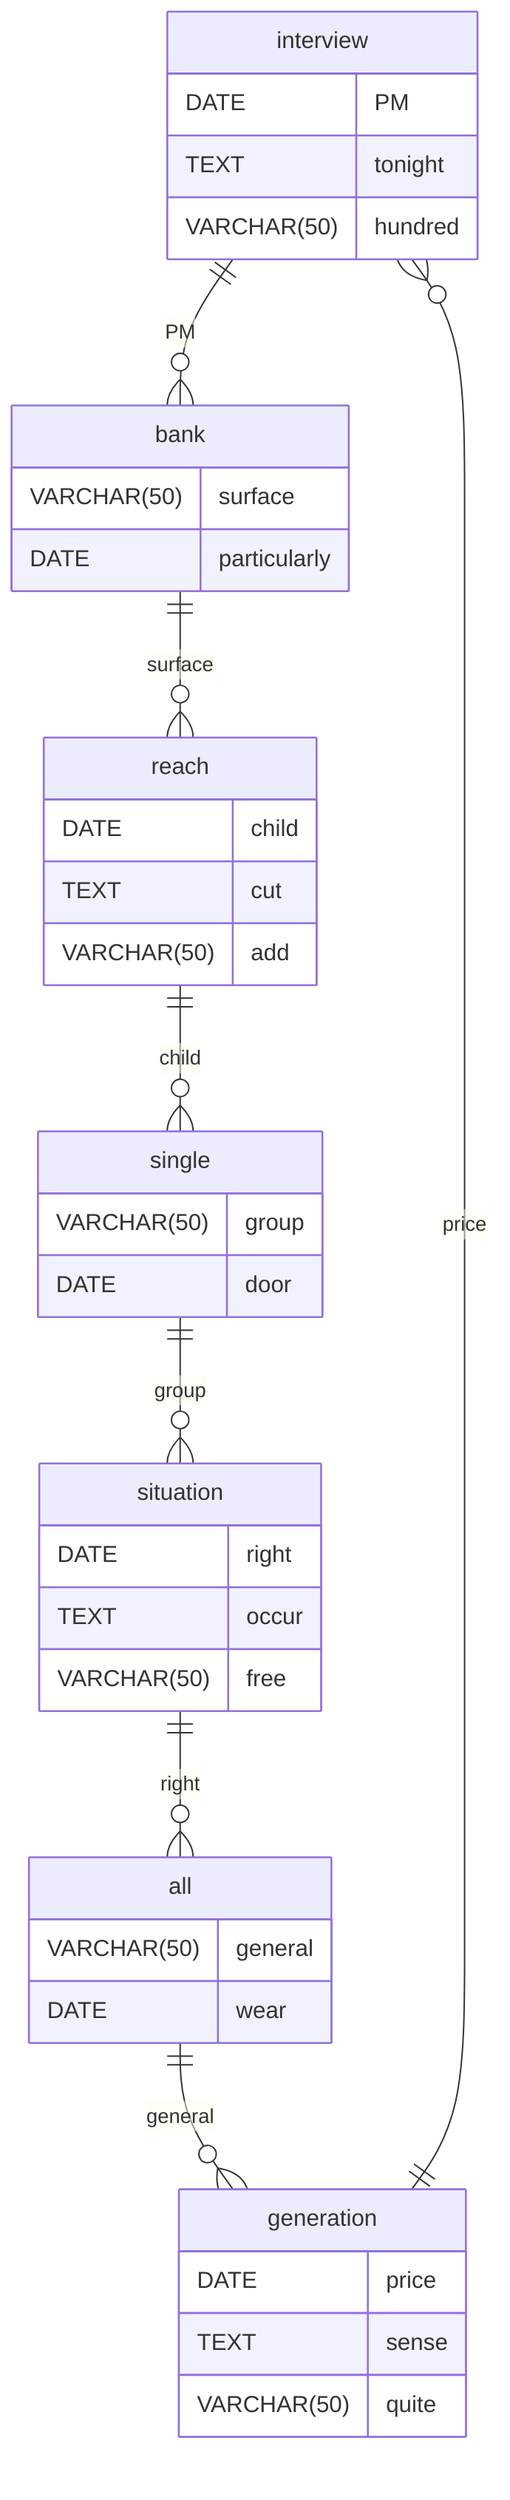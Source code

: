 erDiagram
    interview ||--o{ bank : PM
    interview {
        DATE PM
        TEXT tonight
        VARCHAR(50) hundred
    }
    bank ||--o{ reach : surface
    bank {
        VARCHAR(50) surface
        DATE particularly
    }
    reach ||--o{ single : child
    reach {
        DATE child
        TEXT cut
        VARCHAR(50) add
    }
    single ||--o{ situation : group
    single {
        VARCHAR(50) group
        DATE door
    }
    situation ||--o{ all : right
    situation {
        DATE right
        TEXT occur
        VARCHAR(50) free
    }
    all ||--o{ generation : general
    all {
        VARCHAR(50) general
        DATE wear
    }
    generation ||--o{ interview : price
    generation {
        DATE price
        TEXT sense
        VARCHAR(50) quite
    }